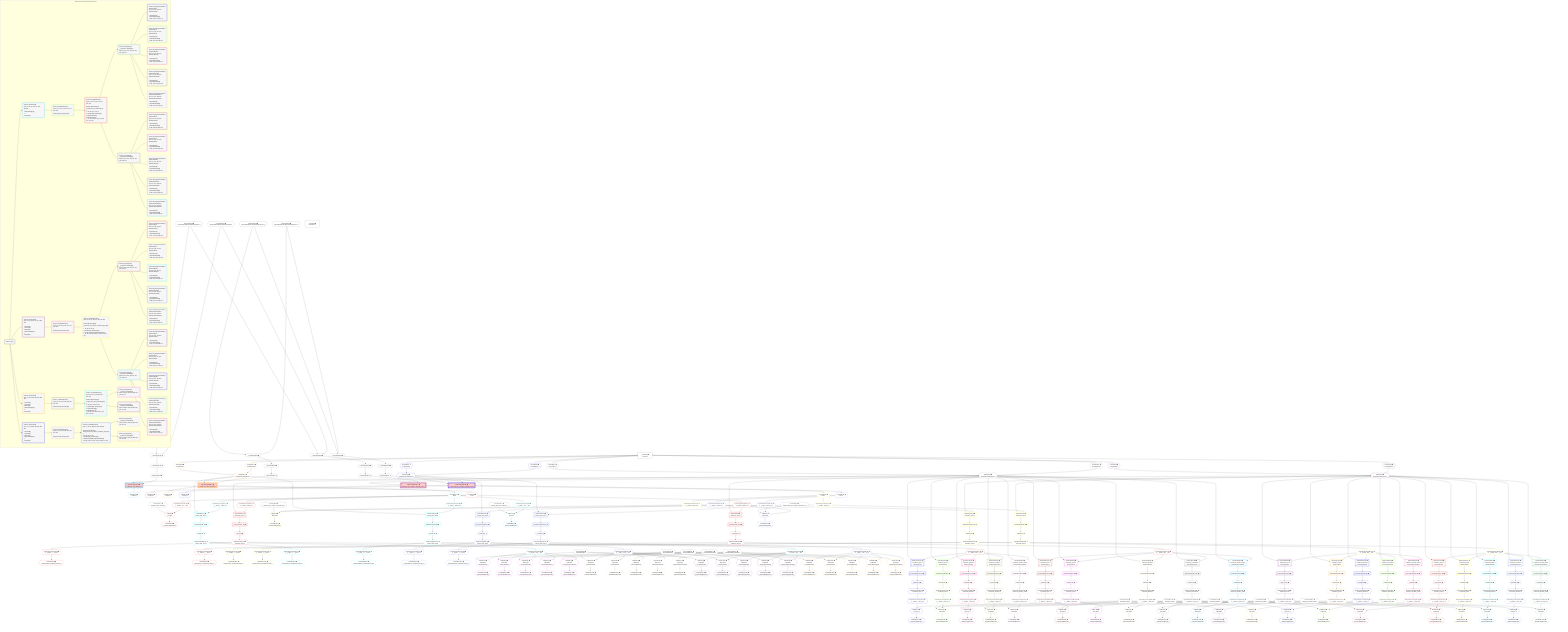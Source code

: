 %%{init: {'themeVariables': { 'fontSize': '12px'}}}%%
graph TD
    classDef path fill:#eee,stroke:#000,color:#000
    classDef plan fill:#fff,stroke-width:1px,color:#000
    classDef itemplan fill:#fff,stroke-width:2px,color:#000
    classDef unbatchedplan fill:#dff,stroke-width:1px,color:#000
    classDef sideeffectplan fill:#fcc,stroke-width:2px,color:#000
    classDef bucket fill:#f6f6f6,color:#000,stroke-width:2px,text-align:left

    subgraph "Buckets for mutations/v4/polymorphic.relay"
    Bucket0("Bucket 0 (root)"):::bucket
    Bucket1("Bucket 1 (mutationField)<br />Deps: 14, 15, 43, 313, 317, 321, 325, 329<br /><br />1: PgInsertSingle[11]<br />2: <br />ᐳ: Object[16]"):::bucket
    Bucket2("Bucket 2 (mutationField)<br />Deps: 23, 2, 48, 313, 317, 321, 325, 329<br /><br />1: Access[20]<br />2: Access[21]<br />3: Object[22]<br />4: PgInsertSingle[19]<br />5: <br />ᐳ: Object[24]"):::bucket
    Bucket3("Bucket 3 (mutationField)<br />Deps: 33, 2, 54, 348, 352, 356, 360, 364<br /><br />1: Access[30]<br />2: Access[31]<br />3: Object[32]<br />4: PgInsertSingle[29]<br />5: <br />ᐳ: Object[34]"):::bucket
    Bucket4("Bucket 4 (mutationField)<br />Deps: 41, 2, 59, 348, 352, 356, 360, 364<br /><br />1: Access[38]<br />2: Access[39]<br />3: Object[40]<br />4: PgInsertSingle[37]<br />5: <br />ᐳ: Object[42]"):::bucket
    Bucket5("Bucket 5 (nullableBoundary)<br />Deps: 16, 11, 43, 14, 313, 317, 321, 325, 329<br /><br />ROOT Object{1}ᐸ{result}ᐳ[16]"):::bucket
    Bucket6("Bucket 6 (nullableBoundary)<br />Deps: 24, 19, 48, 22, 313, 317, 321, 325, 329<br /><br />ROOT Object{2}ᐸ{result}ᐳ[24]"):::bucket
    Bucket7("Bucket 7 (nullableBoundary)<br />Deps: 34, 29, 54, 32, 348, 352, 356, 360, 364<br /><br />ROOT Object{3}ᐸ{result}ᐳ[34]"):::bucket
    Bucket8("Bucket 8 (nullableBoundary)<br />Deps: 42, 37, 59, 40, 348, 352, 356, 360, 364<br /><br />ROOT Object{4}ᐸ{result}ᐳ[42]"):::bucket
    Bucket9("Bucket 9 (nullableBoundary)<br />Deps: 11, 43, 14, 313, 317, 321, 325, 329<br /><br />ROOT PgInsertSingle{1}ᐸrelational_item_relations()ᐳ[11]<br />1: <br />ᐳ: 45, 44, 46, 47, 65, 97<br />2: PgSelect[66], PgSelect[98]<br />3: PgSelectRows[71], PgSelectRows[101]<br />ᐳ: 70, 72, 100, 102, 121, 123, 124, 217, 219, 220"):::bucket
    Bucket10("Bucket 10 (nullableBoundary)<br />Deps: 19, 48, 22, 313, 317, 321, 325, 329<br /><br />ROOT PgInsertSingle{2}ᐸrelational_item_relation_composite_pks()ᐳ[19]<br />1: <br />ᐳ: 50, 49, 51, 52, 53<br />2: PgSelect[74], PgSelect[104]<br />3: PgSelectRows[79], PgSelectRows[107]<br />ᐳ: 78, 80, 106, 108, 165, 167, 168, 261, 263, 264"):::bucket
    Bucket11("Bucket 11 (nullableBoundary)<br />Deps: 29, 54, 32, 348, 352, 356, 360, 364<br /><br />ROOT PgInsertSingle{3}ᐸsingle_table_item_relations()ᐳ[29]<br />1: <br />ᐳ: 56, 55, 57, 58, 81, 109<br />2: PgSelect[82], PgSelect[110]<br />3: PgSelectRows[87], PgSelectRows[113]<br />ᐳ: 86, 88, 112, 114, 209, 211, 212, 305, 307, 308"):::bucket
    Bucket12("Bucket 12 (nullableBoundary)<br />Deps: 37, 59, 40, 348, 352, 356, 360, 364<br /><br />ROOT PgInsertSingle{4}ᐸsingle_table_item_relation_composite_pks()ᐳ[37]<br />1: <br />ᐳ: 61, 60, 62, 63, 64<br />2: PgSelect[90], PgSelect[116]<br />3: PgSelectRows[95], PgSelectRows[119]<br />ᐳ: 94, 96, 118, 120, 213, 215, 216, 309, 311, 312"):::bucket
    Bucket13("Bucket 13 (polymorphic)<br />__typename: Lambda[124]<br />Deps: 124, 14, 121, 313, 317, 321, 325, 329, 123"):::bucket
    Bucket14("Bucket 14 (polymorphic)<br />__typename: Lambda[168]<br />Deps: 168, 22, 165, 313, 317, 321, 325, 329, 167"):::bucket
    Bucket15("Bucket 15 (polymorphic)<br />__typename: Lambda[212]<br />Deps: 348, 209, 352, 356, 360, 364, 212, 88, 211"):::bucket
    Bucket16("Bucket 16 (polymorphic)<br />__typename: Lambda[216]<br />Deps: 348, 213, 352, 356, 360, 364, 216, 96, 215"):::bucket
    Bucket17("Bucket 17 (polymorphic)<br />__typename: Lambda[220]<br />Deps: 220, 14, 217, 313, 317, 321, 325, 329, 219"):::bucket
    Bucket18("Bucket 18 (polymorphic)<br />__typename: Lambda[264]<br />Deps: 264, 22, 261, 313, 317, 321, 325, 329, 263"):::bucket
    Bucket19("Bucket 19 (polymorphic)<br />__typename: Lambda[308]<br />Deps: 348, 305, 352, 356, 360, 364, 308, 114, 307"):::bucket
    Bucket20("Bucket 20 (polymorphic)<br />__typename: Lambda[312]<br />Deps: 348, 309, 352, 356, 360, 364, 312, 120, 311"):::bucket
    Bucket21("Bucket 21 (polymorphicPartition)<br />|RelationalTopic<br />Deps: 14, 121, 313, 123<br />ᐳRelationalTopic<br /><br />1: PgSelect[126]<br />2: PgSelectRows[131]<br />ᐳ: 130, 132, 314, 315, 316"):::bucket
    Bucket22("Bucket 22 (polymorphicPartition)<br />|RelationalPost<br />Deps: 14, 121, 317, 123<br />ᐳRelationalPost<br /><br />1: PgSelect[134]<br />2: PgSelectRows[139]<br />ᐳ: 138, 140, 318, 319, 320"):::bucket
    Bucket23("Bucket 23 (polymorphicPartition)<br />|RelationalDivider<br />Deps: 14, 121, 321, 123<br />ᐳRelationalDivider<br /><br />1: PgSelect[142]<br />2: PgSelectRows[147]<br />ᐳ: 146, 148, 322, 323, 324"):::bucket
    Bucket24("Bucket 24 (polymorphicPartition)<br />|RelationalChecklist<br />Deps: 14, 121, 325, 123<br />ᐳRelationalChecklist<br /><br />1: PgSelect[150]<br />2: PgSelectRows[155]<br />ᐳ: 154, 156, 326, 327, 328"):::bucket
    Bucket25("Bucket 25 (polymorphicPartition)<br />|RelationalChecklistItem<br />Deps: 14, 121, 329, 123<br />ᐳRelationalChecklistItem<br /><br />1: PgSelect[158]<br />2: PgSelectRows[163]<br />ᐳ: 162, 164, 330, 331, 332"):::bucket
    Bucket26("Bucket 26 (polymorphicPartition)<br />|RelationalTopic<br />Deps: 22, 165, 313, 167<br />ᐳRelationalTopic<br /><br />1: PgSelect[170]<br />2: PgSelectRows[175]<br />ᐳ: 174, 176, 333, 334, 335"):::bucket
    Bucket27("Bucket 27 (polymorphicPartition)<br />|RelationalPost<br />Deps: 22, 165, 317, 167<br />ᐳRelationalPost<br /><br />1: PgSelect[178]<br />2: PgSelectRows[183]<br />ᐳ: 182, 184, 336, 337, 338"):::bucket
    Bucket28("Bucket 28 (polymorphicPartition)<br />|RelationalDivider<br />Deps: 22, 165, 321, 167<br />ᐳRelationalDivider<br /><br />1: PgSelect[186]<br />2: PgSelectRows[191]<br />ᐳ: 190, 192, 339, 340, 341"):::bucket
    Bucket29("Bucket 29 (polymorphicPartition)<br />|RelationalChecklist<br />Deps: 22, 165, 325, 167<br />ᐳRelationalChecklist<br /><br />1: PgSelect[194]<br />2: PgSelectRows[199]<br />ᐳ: 198, 200, 342, 343, 344"):::bucket
    Bucket30("Bucket 30 (polymorphicPartition)<br />|RelationalChecklistItem<br />Deps: 22, 165, 329, 167<br />ᐳRelationalChecklistItem<br /><br />1: PgSelect[202]<br />2: PgSelectRows[207]<br />ᐳ: 206, 208, 345, 346, 347"):::bucket
    Bucket31("Bucket 31 (polymorphicPartition)<br />|RelationalTopic<br />Deps: 14, 217, 313, 219<br />ᐳRelationalTopic<br /><br />1: PgSelect[222]<br />2: PgSelectRows[227]<br />ᐳ: 226, 228, 383, 384, 385"):::bucket
    Bucket32("Bucket 32 (polymorphicPartition)<br />|RelationalPost<br />Deps: 14, 217, 317, 219<br />ᐳRelationalPost<br /><br />1: PgSelect[230]<br />2: PgSelectRows[235]<br />ᐳ: 234, 236, 386, 387, 388"):::bucket
    Bucket33("Bucket 33 (polymorphicPartition)<br />|RelationalDivider<br />Deps: 14, 217, 321, 219<br />ᐳRelationalDivider<br /><br />1: PgSelect[238]<br />2: PgSelectRows[243]<br />ᐳ: 242, 244, 389, 390, 391"):::bucket
    Bucket34("Bucket 34 (polymorphicPartition)<br />|RelationalChecklist<br />Deps: 14, 217, 325, 219<br />ᐳRelationalChecklist<br /><br />1: PgSelect[246]<br />2: PgSelectRows[251]<br />ᐳ: 250, 252, 392, 393, 394"):::bucket
    Bucket35("Bucket 35 (polymorphicPartition)<br />|RelationalChecklistItem<br />Deps: 14, 217, 329, 219<br />ᐳRelationalChecklistItem<br /><br />1: PgSelect[254]<br />2: PgSelectRows[259]<br />ᐳ: 258, 260, 395, 396, 397"):::bucket
    Bucket36("Bucket 36 (polymorphicPartition)<br />|RelationalTopic<br />Deps: 22, 261, 313, 263<br />ᐳRelationalTopic<br /><br />1: PgSelect[266]<br />2: PgSelectRows[271]<br />ᐳ: 270, 272, 398, 399, 400"):::bucket
    Bucket37("Bucket 37 (polymorphicPartition)<br />|RelationalPost<br />Deps: 22, 261, 317, 263<br />ᐳRelationalPost<br /><br />1: PgSelect[274]<br />2: PgSelectRows[279]<br />ᐳ: 278, 280, 401, 402, 403"):::bucket
    Bucket38("Bucket 38 (polymorphicPartition)<br />|RelationalDivider<br />Deps: 22, 261, 321, 263<br />ᐳRelationalDivider<br /><br />1: PgSelect[282]<br />2: PgSelectRows[287]<br />ᐳ: 286, 288, 404, 405, 406"):::bucket
    Bucket39("Bucket 39 (polymorphicPartition)<br />|RelationalChecklist<br />Deps: 22, 261, 325, 263<br />ᐳRelationalChecklist<br /><br />1: PgSelect[290]<br />2: PgSelectRows[295]<br />ᐳ: 294, 296, 407, 408, 409"):::bucket
    Bucket40("Bucket 40 (polymorphicPartition)<br />|RelationalChecklistItem<br />Deps: 22, 261, 329, 263<br />ᐳRelationalChecklistItem<br /><br />1: PgSelect[298]<br />2: PgSelectRows[303]<br />ᐳ: 302, 304, 410, 411, 412"):::bucket
    end
    Bucket0 --> Bucket1 & Bucket2 & Bucket3 & Bucket4
    Bucket1 --> Bucket5
    Bucket2 --> Bucket6
    Bucket3 --> Bucket7
    Bucket4 --> Bucket8
    Bucket5 --> Bucket9
    Bucket6 --> Bucket10
    Bucket7 --> Bucket11
    Bucket8 --> Bucket12
    Bucket9 --> Bucket13 & Bucket17
    Bucket10 --> Bucket14 & Bucket18
    Bucket11 --> Bucket15 & Bucket19
    Bucket12 --> Bucket16 & Bucket20
    Bucket13 --> Bucket21 & Bucket22 & Bucket23 & Bucket24 & Bucket25
    Bucket14 --> Bucket26 & Bucket27 & Bucket28 & Bucket29 & Bucket30
    Bucket17 --> Bucket31 & Bucket32 & Bucket33 & Bucket34 & Bucket35
    Bucket18 --> Bucket36 & Bucket37 & Bucket38 & Bucket39 & Bucket40

    %% plan dependencies
    __InputObject8{{"__InputObject[8∈0] ➊"}}:::plan
    Constant483{{"Constant[483∈0] ➊<br />ᐸ'WyJyZWxhdGlvbmFsX3RvcGljcyIsMV0='ᐳ"}}:::plan
    Constant484{{"Constant[484∈0] ➊<br />ᐸ'WyJyZWxhdGlvbmFsX3RvcGljcyIsMl0='ᐳ"}}:::plan
    Constant483 & Constant484 --> __InputObject8
    __InputObject26{{"__InputObject[26∈0] ➊"}}:::plan
    Constant485{{"Constant[485∈0] ➊<br />ᐸ'WyJTaW5nbGVUYWJsZVRvcGljIiwxXQ=='ᐳ"}}:::plan
    Constant486{{"Constant[486∈0] ➊<br />ᐸ'WyJTaW5nbGVUYWJsZVRvcGljIiwyXQ=='ᐳ"}}:::plan
    Constant485 & Constant486 --> __InputObject26
    __InputObject6{{"__InputObject[6∈0] ➊"}}:::plan
    __InputObject8 --> __InputObject6
    Object14{{"Object[14∈0] ➊<br />ᐸ{pgSettings,withPgClient}ᐳ"}}:::plan
    Access12{{"Access[12∈0] ➊<br />ᐸ2.pgSettingsᐳ"}}:::plan
    Access13{{"Access[13∈0] ➊<br />ᐸ2.withPgClientᐳ"}}:::plan
    Access12 & Access13 --> Object14
    __InputObject17{{"__InputObject[17∈0] ➊"}}:::plan
    __InputObject18{{"__InputObject[18∈0] ➊"}}:::plan
    __InputObject18 --> __InputObject17
    Constant483 & Constant484 --> __InputObject18
    __InputObject25{{"__InputObject[25∈0] ➊"}}:::plan
    __InputObject26 --> __InputObject25
    __InputObject35{{"__InputObject[35∈0] ➊"}}:::plan
    __InputObject36{{"__InputObject[36∈0] ➊"}}:::plan
    __InputObject36 --> __InputObject35
    Constant485 & Constant486 --> __InputObject36
    __Value2["__Value[2∈0] ➊<br />ᐸcontextᐳ"]:::plan
    __Value2 --> Access12
    __Value2 --> Access13
    ApplyInput15{{"ApplyInput[15∈0] ➊"}}:::plan
    __InputObject6 --> ApplyInput15
    ApplyInput23{{"ApplyInput[23∈0] ➊"}}:::plan
    __InputObject17 --> ApplyInput23
    ApplyInput33{{"ApplyInput[33∈0] ➊"}}:::plan
    __InputObject25 --> ApplyInput33
    ApplyInput41{{"ApplyInput[41∈0] ➊"}}:::plan
    __InputObject35 --> ApplyInput41
    __Value4["__Value[4∈0] ➊<br />ᐸrootValueᐳ"]:::plan
    Constant43{{"Constant[43∈0] ➊<br />ᐸ'relational_item_relations'ᐳ"}}:::plan
    Constant48{{"Constant[48∈0] ➊<br />ᐸ'relational_item_relation_composite_pks'ᐳ"}}:::plan
    Constant54{{"Constant[54∈0] ➊<br />ᐸ'single_table_item_relations'ᐳ"}}:::plan
    Constant59{{"Constant[59∈0] ➊<br />ᐸ'single_table_item_relation_composite_pks'ᐳ"}}:::plan
    Constant313{{"Constant[313∈0] ➊<br />ᐸ'relational_topics'ᐳ"}}:::plan
    Constant317{{"Constant[317∈0] ➊<br />ᐸ'relational_posts'ᐳ"}}:::plan
    Constant321{{"Constant[321∈0] ➊<br />ᐸ'relational_dividers'ᐳ"}}:::plan
    Constant325{{"Constant[325∈0] ➊<br />ᐸ'relational_checklists'ᐳ"}}:::plan
    Constant329{{"Constant[329∈0] ➊<br />ᐸ'relational_checklist_items'ᐳ"}}:::plan
    Constant348{{"Constant[348∈0] ➊<br />ᐸ'SingleTableTopic'ᐳ"}}:::plan
    Constant352{{"Constant[352∈0] ➊<br />ᐸ'SingleTablePost'ᐳ"}}:::plan
    Constant356{{"Constant[356∈0] ➊<br />ᐸ'SingleTableDivider'ᐳ"}}:::plan
    Constant360{{"Constant[360∈0] ➊<br />ᐸ'SingleTableChecklist'ᐳ"}}:::plan
    Constant364{{"Constant[364∈0] ➊<br />ᐸ'SingleTableChecklistItem'ᐳ"}}:::plan
    PgInsertSingle11[["PgInsertSingle[11∈1] ➊<br />ᐸrelational_item_relations()ᐳ"]]:::sideeffectplan
    Object14 & ApplyInput15 --> PgInsertSingle11
    Object16{{"Object[16∈1] ➊<br />ᐸ{result}ᐳ"}}:::plan
    PgInsertSingle11 --> Object16
    PgInsertSingle19[["PgInsertSingle[19∈2] ➊<br />ᐸrelational_item_relation_composite_pks()ᐳ"]]:::sideeffectplan
    Object22{{"Object[22∈2] ➊<br />ᐸ{pgSettings,withPgClient}ᐳ"}}:::plan
    Object22 & ApplyInput23 --> PgInsertSingle19
    Access20{{"Access[20∈2] ➊<br />ᐸ2.pgSettingsᐳ"}}:::plan
    Access21{{"Access[21∈2] ➊<br />ᐸ2.withPgClientᐳ"}}:::plan
    Access20 & Access21 --> Object22
    __Value2 --> Access20
    __Value2 --> Access21
    Object24{{"Object[24∈2] ➊<br />ᐸ{result}ᐳ"}}:::plan
    PgInsertSingle19 --> Object24
    PgInsertSingle29[["PgInsertSingle[29∈3] ➊<br />ᐸsingle_table_item_relations()ᐳ"]]:::sideeffectplan
    Object32{{"Object[32∈3] ➊<br />ᐸ{pgSettings,withPgClient}ᐳ"}}:::plan
    Object32 & ApplyInput33 --> PgInsertSingle29
    Access30{{"Access[30∈3] ➊<br />ᐸ2.pgSettingsᐳ"}}:::plan
    Access31{{"Access[31∈3] ➊<br />ᐸ2.withPgClientᐳ"}}:::plan
    Access30 & Access31 --> Object32
    __Value2 --> Access30
    __Value2 --> Access31
    Object34{{"Object[34∈3] ➊<br />ᐸ{result}ᐳ"}}:::plan
    PgInsertSingle29 --> Object34
    PgInsertSingle37[["PgInsertSingle[37∈4] ➊<br />ᐸsingle_table_item_relation_composite_pks()ᐳ"]]:::sideeffectplan
    Object40{{"Object[40∈4] ➊<br />ᐸ{pgSettings,withPgClient}ᐳ"}}:::plan
    Object40 & ApplyInput41 --> PgInsertSingle37
    Access38{{"Access[38∈4] ➊<br />ᐸ2.pgSettingsᐳ"}}:::plan
    Access39{{"Access[39∈4] ➊<br />ᐸ2.withPgClientᐳ"}}:::plan
    Access38 & Access39 --> Object40
    __Value2 --> Access38
    __Value2 --> Access39
    Object42{{"Object[42∈4] ➊<br />ᐸ{result}ᐳ"}}:::plan
    PgInsertSingle37 --> Object42
    List46{{"List[46∈9] ➊<br />ᐸ43,44ᐳ"}}:::plan
    PgClassExpression44{{"PgClassExpression[44∈9] ➊<br />ᐸ__relation...ons__.”id”ᐳ"}}:::plan
    Constant43 & PgClassExpression44 --> List46
    PgSelect66[["PgSelect[66∈9] ➊<br />ᐸrelational_itemsᐳ"]]:::plan
    PgClassExpression65{{"PgClassExpression[65∈9] ➊<br />ᐸ__relation...”child_id”ᐳ"}}:::plan
    Object14 & PgClassExpression65 --> PgSelect66
    PgSelect98[["PgSelect[98∈9] ➊<br />ᐸrelational_itemsᐳ"]]:::plan
    PgClassExpression97{{"PgClassExpression[97∈9] ➊<br />ᐸ__relation...parent_id”ᐳ"}}:::plan
    Object14 & PgClassExpression97 --> PgSelect98
    Access45{{"Access[45∈9] ➊<br />ᐸ11.tᐳ"}}:::plan
    Access45 --> PgClassExpression44
    PgInsertSingle11 --> Access45
    Lambda47{{"Lambda[47∈9] ➊<br />ᐸbase64JSONEncodeᐳ"}}:::plan
    List46 --> Lambda47
    Access45 --> PgClassExpression65
    First70{{"First[70∈9] ➊"}}:::plan
    PgSelectRows71[["PgSelectRows[71∈9] ➊"]]:::plan
    PgSelectRows71 --> First70
    PgSelect66 --> PgSelectRows71
    PgSelectSingle72{{"PgSelectSingle[72∈9] ➊<br />ᐸrelational_itemsᐳ"}}:::plan
    First70 --> PgSelectSingle72
    Access45 --> PgClassExpression97
    First100{{"First[100∈9] ➊"}}:::plan
    PgSelectRows101[["PgSelectRows[101∈9] ➊"]]:::plan
    PgSelectRows101 --> First100
    PgSelect98 --> PgSelectRows101
    PgSelectSingle102{{"PgSelectSingle[102∈9] ➊<br />ᐸrelational_itemsᐳ"}}:::plan
    First100 --> PgSelectSingle102
    PgClassExpression121{{"PgClassExpression[121∈9] ➊<br />ᐸ__relation...ems__.”id”ᐳ"}}:::plan
    PgSelectSingle72 --> PgClassExpression121
    PgClassExpression123{{"PgClassExpression[123∈9] ➊<br />ᐸ__relation...s__.”type”ᐳ"}}:::plan
    PgSelectSingle72 --> PgClassExpression123
    Lambda124{{"Lambda[124∈9] ➊<br />ᐸRelationalItem_typeNameFromTypeᐳ"}}:::plan
    PgClassExpression123 --> Lambda124
    PgClassExpression217{{"PgClassExpression[217∈9] ➊<br />ᐸ__relation...ems__.”id”ᐳ"}}:::plan
    PgSelectSingle102 --> PgClassExpression217
    PgClassExpression219{{"PgClassExpression[219∈9] ➊<br />ᐸ__relation...s__.”type”ᐳ"}}:::plan
    PgSelectSingle102 --> PgClassExpression219
    Lambda220{{"Lambda[220∈9] ➊<br />ᐸRelationalItem_typeNameFromTypeᐳ"}}:::plan
    PgClassExpression219 --> Lambda220
    List52{{"List[52∈10] ➊<br />ᐸ48,49,51ᐳ"}}:::plan
    PgClassExpression49{{"PgClassExpression[49∈10] ➊<br />ᐸ__relation...parent_id”ᐳ"}}:::plan
    PgClassExpression51{{"PgClassExpression[51∈10] ➊<br />ᐸ__relation...”child_id”ᐳ"}}:::plan
    Constant48 & PgClassExpression49 & PgClassExpression51 --> List52
    PgSelect74[["PgSelect[74∈10] ➊<br />ᐸrelational_itemsᐳ"]]:::plan
    Object22 & PgClassExpression51 --> PgSelect74
    PgSelect104[["PgSelect[104∈10] ➊<br />ᐸrelational_itemsᐳ"]]:::plan
    Object22 & PgClassExpression49 --> PgSelect104
    Access50{{"Access[50∈10] ➊<br />ᐸ19.tᐳ"}}:::plan
    Access50 --> PgClassExpression49
    PgInsertSingle19 --> Access50
    Access50 --> PgClassExpression51
    Lambda53{{"Lambda[53∈10] ➊<br />ᐸbase64JSONEncodeᐳ"}}:::plan
    List52 --> Lambda53
    First78{{"First[78∈10] ➊"}}:::plan
    PgSelectRows79[["PgSelectRows[79∈10] ➊"]]:::plan
    PgSelectRows79 --> First78
    PgSelect74 --> PgSelectRows79
    PgSelectSingle80{{"PgSelectSingle[80∈10] ➊<br />ᐸrelational_itemsᐳ"}}:::plan
    First78 --> PgSelectSingle80
    First106{{"First[106∈10] ➊"}}:::plan
    PgSelectRows107[["PgSelectRows[107∈10] ➊"]]:::plan
    PgSelectRows107 --> First106
    PgSelect104 --> PgSelectRows107
    PgSelectSingle108{{"PgSelectSingle[108∈10] ➊<br />ᐸrelational_itemsᐳ"}}:::plan
    First106 --> PgSelectSingle108
    PgClassExpression165{{"PgClassExpression[165∈10] ➊<br />ᐸ__relation...ems__.”id”ᐳ"}}:::plan
    PgSelectSingle80 --> PgClassExpression165
    PgClassExpression167{{"PgClassExpression[167∈10] ➊<br />ᐸ__relation...s__.”type”ᐳ"}}:::plan
    PgSelectSingle80 --> PgClassExpression167
    Lambda168{{"Lambda[168∈10] ➊<br />ᐸRelationalItem_typeNameFromTypeᐳ"}}:::plan
    PgClassExpression167 --> Lambda168
    PgClassExpression261{{"PgClassExpression[261∈10] ➊<br />ᐸ__relation...ems__.”id”ᐳ"}}:::plan
    PgSelectSingle108 --> PgClassExpression261
    PgClassExpression263{{"PgClassExpression[263∈10] ➊<br />ᐸ__relation...s__.”type”ᐳ"}}:::plan
    PgSelectSingle108 --> PgClassExpression263
    Lambda264{{"Lambda[264∈10] ➊<br />ᐸRelationalItem_typeNameFromTypeᐳ"}}:::plan
    PgClassExpression263 --> Lambda264
    List57{{"List[57∈11] ➊<br />ᐸ54,55ᐳ"}}:::plan
    PgClassExpression55{{"PgClassExpression[55∈11] ➊<br />ᐸ__single_t...ons__.”id”ᐳ"}}:::plan
    Constant54 & PgClassExpression55 --> List57
    PgSelect82[["PgSelect[82∈11] ➊<br />ᐸsingle_table_itemsᐳ"]]:::plan
    PgClassExpression81{{"PgClassExpression[81∈11] ➊<br />ᐸ__single_t...”child_id”ᐳ"}}:::plan
    Object32 & PgClassExpression81 --> PgSelect82
    PgSelect110[["PgSelect[110∈11] ➊<br />ᐸsingle_table_itemsᐳ"]]:::plan
    PgClassExpression109{{"PgClassExpression[109∈11] ➊<br />ᐸ__single_t...parent_id”ᐳ"}}:::plan
    Object32 & PgClassExpression109 --> PgSelect110
    Access56{{"Access[56∈11] ➊<br />ᐸ29.tᐳ"}}:::plan
    Access56 --> PgClassExpression55
    PgInsertSingle29 --> Access56
    Lambda58{{"Lambda[58∈11] ➊<br />ᐸbase64JSONEncodeᐳ"}}:::plan
    List57 --> Lambda58
    Access56 --> PgClassExpression81
    First86{{"First[86∈11] ➊"}}:::plan
    PgSelectRows87[["PgSelectRows[87∈11] ➊"]]:::plan
    PgSelectRows87 --> First86
    PgSelect82 --> PgSelectRows87
    PgSelectSingle88{{"PgSelectSingle[88∈11] ➊<br />ᐸsingle_table_itemsᐳ"}}:::plan
    First86 --> PgSelectSingle88
    Access56 --> PgClassExpression109
    First112{{"First[112∈11] ➊"}}:::plan
    PgSelectRows113[["PgSelectRows[113∈11] ➊"]]:::plan
    PgSelectRows113 --> First112
    PgSelect110 --> PgSelectRows113
    PgSelectSingle114{{"PgSelectSingle[114∈11] ➊<br />ᐸsingle_table_itemsᐳ"}}:::plan
    First112 --> PgSelectSingle114
    PgClassExpression209{{"PgClassExpression[209∈11] ➊<br />ᐸ__single_t...ems__.”id”ᐳ"}}:::plan
    PgSelectSingle88 --> PgClassExpression209
    PgClassExpression211{{"PgClassExpression[211∈11] ➊<br />ᐸ__single_t...s__.”type”ᐳ"}}:::plan
    PgSelectSingle88 --> PgClassExpression211
    Lambda212{{"Lambda[212∈11] ➊<br />ᐸSingleTableItem_typeNameFromTypeᐳ"}}:::plan
    PgClassExpression211 --> Lambda212
    PgClassExpression305{{"PgClassExpression[305∈11] ➊<br />ᐸ__single_t...ems__.”id”ᐳ"}}:::plan
    PgSelectSingle114 --> PgClassExpression305
    PgClassExpression307{{"PgClassExpression[307∈11] ➊<br />ᐸ__single_t...s__.”type”ᐳ"}}:::plan
    PgSelectSingle114 --> PgClassExpression307
    Lambda308{{"Lambda[308∈11] ➊<br />ᐸSingleTableItem_typeNameFromTypeᐳ"}}:::plan
    PgClassExpression307 --> Lambda308
    List63{{"List[63∈12] ➊<br />ᐸ59,60,62ᐳ"}}:::plan
    PgClassExpression60{{"PgClassExpression[60∈12] ➊<br />ᐸ__single_t...parent_id”ᐳ"}}:::plan
    PgClassExpression62{{"PgClassExpression[62∈12] ➊<br />ᐸ__single_t...”child_id”ᐳ"}}:::plan
    Constant59 & PgClassExpression60 & PgClassExpression62 --> List63
    PgSelect90[["PgSelect[90∈12] ➊<br />ᐸsingle_table_itemsᐳ"]]:::plan
    Object40 & PgClassExpression62 --> PgSelect90
    PgSelect116[["PgSelect[116∈12] ➊<br />ᐸsingle_table_itemsᐳ"]]:::plan
    Object40 & PgClassExpression60 --> PgSelect116
    Access61{{"Access[61∈12] ➊<br />ᐸ37.tᐳ"}}:::plan
    Access61 --> PgClassExpression60
    PgInsertSingle37 --> Access61
    Access61 --> PgClassExpression62
    Lambda64{{"Lambda[64∈12] ➊<br />ᐸbase64JSONEncodeᐳ"}}:::plan
    List63 --> Lambda64
    First94{{"First[94∈12] ➊"}}:::plan
    PgSelectRows95[["PgSelectRows[95∈12] ➊"]]:::plan
    PgSelectRows95 --> First94
    PgSelect90 --> PgSelectRows95
    PgSelectSingle96{{"PgSelectSingle[96∈12] ➊<br />ᐸsingle_table_itemsᐳ"}}:::plan
    First94 --> PgSelectSingle96
    First118{{"First[118∈12] ➊"}}:::plan
    PgSelectRows119[["PgSelectRows[119∈12] ➊"]]:::plan
    PgSelectRows119 --> First118
    PgSelect116 --> PgSelectRows119
    PgSelectSingle120{{"PgSelectSingle[120∈12] ➊<br />ᐸsingle_table_itemsᐳ"}}:::plan
    First118 --> PgSelectSingle120
    PgClassExpression213{{"PgClassExpression[213∈12] ➊<br />ᐸ__single_t...ems__.”id”ᐳ"}}:::plan
    PgSelectSingle96 --> PgClassExpression213
    PgClassExpression215{{"PgClassExpression[215∈12] ➊<br />ᐸ__single_t...s__.”type”ᐳ"}}:::plan
    PgSelectSingle96 --> PgClassExpression215
    Lambda216{{"Lambda[216∈12] ➊<br />ᐸSingleTableItem_typeNameFromTypeᐳ"}}:::plan
    PgClassExpression215 --> Lambda216
    PgClassExpression309{{"PgClassExpression[309∈12] ➊<br />ᐸ__single_t...ems__.”id”ᐳ"}}:::plan
    PgSelectSingle120 --> PgClassExpression309
    PgClassExpression311{{"PgClassExpression[311∈12] ➊<br />ᐸ__single_t...s__.”type”ᐳ"}}:::plan
    PgSelectSingle120 --> PgClassExpression311
    Lambda312{{"Lambda[312∈12] ➊<br />ᐸSingleTableItem_typeNameFromTypeᐳ"}}:::plan
    PgClassExpression311 --> Lambda312
    List350{{"List[350∈15] ➊<br />ᐸ348,209ᐳ<br />ᐳSingleTableTopic"}}:::plan
    Constant348 & PgClassExpression209 --> List350
    List354{{"List[354∈15] ➊<br />ᐸ352,209ᐳ<br />ᐳSingleTablePost"}}:::plan
    Constant352 & PgClassExpression209 --> List354
    List358{{"List[358∈15] ➊<br />ᐸ356,209ᐳ<br />ᐳSingleTableDivider"}}:::plan
    Constant356 & PgClassExpression209 --> List358
    List362{{"List[362∈15] ➊<br />ᐸ360,209ᐳ<br />ᐳSingleTableChecklist"}}:::plan
    Constant360 & PgClassExpression209 --> List362
    List366{{"List[366∈15] ➊<br />ᐸ364,209ᐳ<br />ᐳSingleTableChecklistItem"}}:::plan
    Constant364 & PgClassExpression209 --> List366
    Lambda351{{"Lambda[351∈15] ➊^<br />ᐸbase64JSONEncodeᐳ"}}:::plan
    List350 --> Lambda351
    Lambda355{{"Lambda[355∈15] ➊^<br />ᐸbase64JSONEncodeᐳ"}}:::plan
    List354 --> Lambda355
    Lambda359{{"Lambda[359∈15] ➊^<br />ᐸbase64JSONEncodeᐳ"}}:::plan
    List358 --> Lambda359
    Lambda363{{"Lambda[363∈15] ➊^<br />ᐸbase64JSONEncodeᐳ"}}:::plan
    List362 --> Lambda363
    Lambda367{{"Lambda[367∈15] ➊^<br />ᐸbase64JSONEncodeᐳ"}}:::plan
    List366 --> Lambda367
    List369{{"List[369∈16] ➊<br />ᐸ348,213ᐳ<br />ᐳSingleTableTopic"}}:::plan
    Constant348 & PgClassExpression213 --> List369
    List372{{"List[372∈16] ➊<br />ᐸ352,213ᐳ<br />ᐳSingleTablePost"}}:::plan
    Constant352 & PgClassExpression213 --> List372
    List375{{"List[375∈16] ➊<br />ᐸ356,213ᐳ<br />ᐳSingleTableDivider"}}:::plan
    Constant356 & PgClassExpression213 --> List375
    List378{{"List[378∈16] ➊<br />ᐸ360,213ᐳ<br />ᐳSingleTableChecklist"}}:::plan
    Constant360 & PgClassExpression213 --> List378
    List381{{"List[381∈16] ➊<br />ᐸ364,213ᐳ<br />ᐳSingleTableChecklistItem"}}:::plan
    Constant364 & PgClassExpression213 --> List381
    Lambda370{{"Lambda[370∈16] ➊^<br />ᐸbase64JSONEncodeᐳ"}}:::plan
    List369 --> Lambda370
    Lambda373{{"Lambda[373∈16] ➊^<br />ᐸbase64JSONEncodeᐳ"}}:::plan
    List372 --> Lambda373
    Lambda376{{"Lambda[376∈16] ➊^<br />ᐸbase64JSONEncodeᐳ"}}:::plan
    List375 --> Lambda376
    Lambda379{{"Lambda[379∈16] ➊^<br />ᐸbase64JSONEncodeᐳ"}}:::plan
    List378 --> Lambda379
    Lambda382{{"Lambda[382∈16] ➊^<br />ᐸbase64JSONEncodeᐳ"}}:::plan
    List381 --> Lambda382
    List414{{"List[414∈19] ➊<br />ᐸ348,305ᐳ<br />ᐳSingleTableTopic"}}:::plan
    Constant348 & PgClassExpression305 --> List414
    List417{{"List[417∈19] ➊<br />ᐸ352,305ᐳ<br />ᐳSingleTablePost"}}:::plan
    Constant352 & PgClassExpression305 --> List417
    List420{{"List[420∈19] ➊<br />ᐸ356,305ᐳ<br />ᐳSingleTableDivider"}}:::plan
    Constant356 & PgClassExpression305 --> List420
    List423{{"List[423∈19] ➊<br />ᐸ360,305ᐳ<br />ᐳSingleTableChecklist"}}:::plan
    Constant360 & PgClassExpression305 --> List423
    List426{{"List[426∈19] ➊<br />ᐸ364,305ᐳ<br />ᐳSingleTableChecklistItem"}}:::plan
    Constant364 & PgClassExpression305 --> List426
    Lambda415{{"Lambda[415∈19] ➊^<br />ᐸbase64JSONEncodeᐳ"}}:::plan
    List414 --> Lambda415
    Lambda418{{"Lambda[418∈19] ➊^<br />ᐸbase64JSONEncodeᐳ"}}:::plan
    List417 --> Lambda418
    Lambda421{{"Lambda[421∈19] ➊^<br />ᐸbase64JSONEncodeᐳ"}}:::plan
    List420 --> Lambda421
    Lambda424{{"Lambda[424∈19] ➊^<br />ᐸbase64JSONEncodeᐳ"}}:::plan
    List423 --> Lambda424
    Lambda427{{"Lambda[427∈19] ➊^<br />ᐸbase64JSONEncodeᐳ"}}:::plan
    List426 --> Lambda427
    List429{{"List[429∈20] ➊<br />ᐸ348,309ᐳ<br />ᐳSingleTableTopic"}}:::plan
    Constant348 & PgClassExpression309 --> List429
    List432{{"List[432∈20] ➊<br />ᐸ352,309ᐳ<br />ᐳSingleTablePost"}}:::plan
    Constant352 & PgClassExpression309 --> List432
    List435{{"List[435∈20] ➊<br />ᐸ356,309ᐳ<br />ᐳSingleTableDivider"}}:::plan
    Constant356 & PgClassExpression309 --> List435
    List438{{"List[438∈20] ➊<br />ᐸ360,309ᐳ<br />ᐳSingleTableChecklist"}}:::plan
    Constant360 & PgClassExpression309 --> List438
    List441{{"List[441∈20] ➊<br />ᐸ364,309ᐳ<br />ᐳSingleTableChecklistItem"}}:::plan
    Constant364 & PgClassExpression309 --> List441
    Lambda430{{"Lambda[430∈20] ➊^<br />ᐸbase64JSONEncodeᐳ"}}:::plan
    List429 --> Lambda430
    Lambda433{{"Lambda[433∈20] ➊^<br />ᐸbase64JSONEncodeᐳ"}}:::plan
    List432 --> Lambda433
    Lambda436{{"Lambda[436∈20] ➊^<br />ᐸbase64JSONEncodeᐳ"}}:::plan
    List435 --> Lambda436
    Lambda439{{"Lambda[439∈20] ➊^<br />ᐸbase64JSONEncodeᐳ"}}:::plan
    List438 --> Lambda439
    Lambda442{{"Lambda[442∈20] ➊^<br />ᐸbase64JSONEncodeᐳ"}}:::plan
    List441 --> Lambda442
    PgSelect126[["PgSelect[126∈21] ➊<br />ᐸrelational_topicsᐳ<br />ᐳRelationalTopic"]]:::plan
    Object14 & PgClassExpression121 --> PgSelect126
    List315{{"List[315∈21] ➊^<br />ᐸ313,314ᐳ"}}:::plan
    PgClassExpression314{{"PgClassExpression[314∈21] ➊^<br />ᐸ__relation...c_item_id”ᐳ"}}:::plan
    Constant313 & PgClassExpression314 --> List315
    First130{{"First[130∈21] ➊^"}}:::plan
    PgSelectRows131[["PgSelectRows[131∈21] ➊^"]]:::plan
    PgSelectRows131 --> First130
    PgSelect126 --> PgSelectRows131
    PgSelectSingle132{{"PgSelectSingle[132∈21] ➊^<br />ᐸrelational_topicsᐳ"}}:::plan
    First130 --> PgSelectSingle132
    PgSelectSingle132 --> PgClassExpression314
    Lambda316{{"Lambda[316∈21] ➊^<br />ᐸbase64JSONEncodeᐳ"}}:::plan
    List315 --> Lambda316
    PgSelect134[["PgSelect[134∈22] ➊<br />ᐸrelational_postsᐳ<br />ᐳRelationalPost"]]:::plan
    Object14 & PgClassExpression121 --> PgSelect134
    List319{{"List[319∈22] ➊^<br />ᐸ317,318ᐳ"}}:::plan
    PgClassExpression318{{"PgClassExpression[318∈22] ➊^<br />ᐸ__relation...t_item_id”ᐳ"}}:::plan
    Constant317 & PgClassExpression318 --> List319
    First138{{"First[138∈22] ➊^"}}:::plan
    PgSelectRows139[["PgSelectRows[139∈22] ➊^"]]:::plan
    PgSelectRows139 --> First138
    PgSelect134 --> PgSelectRows139
    PgSelectSingle140{{"PgSelectSingle[140∈22] ➊^<br />ᐸrelational_postsᐳ"}}:::plan
    First138 --> PgSelectSingle140
    PgSelectSingle140 --> PgClassExpression318
    Lambda320{{"Lambda[320∈22] ➊^<br />ᐸbase64JSONEncodeᐳ"}}:::plan
    List319 --> Lambda320
    PgSelect142[["PgSelect[142∈23] ➊<br />ᐸrelational_dividersᐳ<br />ᐳRelationalDivider"]]:::plan
    Object14 & PgClassExpression121 --> PgSelect142
    List323{{"List[323∈23] ➊^<br />ᐸ321,322ᐳ"}}:::plan
    PgClassExpression322{{"PgClassExpression[322∈23] ➊^<br />ᐸ__relation...r_item_id”ᐳ"}}:::plan
    Constant321 & PgClassExpression322 --> List323
    First146{{"First[146∈23] ➊^"}}:::plan
    PgSelectRows147[["PgSelectRows[147∈23] ➊^"]]:::plan
    PgSelectRows147 --> First146
    PgSelect142 --> PgSelectRows147
    PgSelectSingle148{{"PgSelectSingle[148∈23] ➊^<br />ᐸrelational_dividersᐳ"}}:::plan
    First146 --> PgSelectSingle148
    PgSelectSingle148 --> PgClassExpression322
    Lambda324{{"Lambda[324∈23] ➊^<br />ᐸbase64JSONEncodeᐳ"}}:::plan
    List323 --> Lambda324
    PgSelect150[["PgSelect[150∈24] ➊<br />ᐸrelational_checklistsᐳ<br />ᐳRelationalChecklist"]]:::plan
    Object14 & PgClassExpression121 --> PgSelect150
    List327{{"List[327∈24] ➊^<br />ᐸ325,326ᐳ"}}:::plan
    PgClassExpression326{{"PgClassExpression[326∈24] ➊^<br />ᐸ__relation...t_item_id”ᐳ"}}:::plan
    Constant325 & PgClassExpression326 --> List327
    First154{{"First[154∈24] ➊^"}}:::plan
    PgSelectRows155[["PgSelectRows[155∈24] ➊^"]]:::plan
    PgSelectRows155 --> First154
    PgSelect150 --> PgSelectRows155
    PgSelectSingle156{{"PgSelectSingle[156∈24] ➊^<br />ᐸrelational_checklistsᐳ"}}:::plan
    First154 --> PgSelectSingle156
    PgSelectSingle156 --> PgClassExpression326
    Lambda328{{"Lambda[328∈24] ➊^<br />ᐸbase64JSONEncodeᐳ"}}:::plan
    List327 --> Lambda328
    PgSelect158[["PgSelect[158∈25] ➊<br />ᐸrelational_checklist_itemsᐳ<br />ᐳRelationalChecklistItem"]]:::plan
    Object14 & PgClassExpression121 --> PgSelect158
    List331{{"List[331∈25] ➊^<br />ᐸ329,330ᐳ"}}:::plan
    PgClassExpression330{{"PgClassExpression[330∈25] ➊^<br />ᐸ__relation...m_item_id”ᐳ"}}:::plan
    Constant329 & PgClassExpression330 --> List331
    First162{{"First[162∈25] ➊^"}}:::plan
    PgSelectRows163[["PgSelectRows[163∈25] ➊^"]]:::plan
    PgSelectRows163 --> First162
    PgSelect158 --> PgSelectRows163
    PgSelectSingle164{{"PgSelectSingle[164∈25] ➊^<br />ᐸrelational_checklist_itemsᐳ"}}:::plan
    First162 --> PgSelectSingle164
    PgSelectSingle164 --> PgClassExpression330
    Lambda332{{"Lambda[332∈25] ➊^<br />ᐸbase64JSONEncodeᐳ"}}:::plan
    List331 --> Lambda332
    PgSelect170[["PgSelect[170∈26] ➊<br />ᐸrelational_topicsᐳ<br />ᐳRelationalTopic"]]:::plan
    Object22 & PgClassExpression165 --> PgSelect170
    List334{{"List[334∈26] ➊^<br />ᐸ313,333ᐳ"}}:::plan
    PgClassExpression333{{"PgClassExpression[333∈26] ➊^<br />ᐸ__relation...c_item_id”ᐳ"}}:::plan
    Constant313 & PgClassExpression333 --> List334
    First174{{"First[174∈26] ➊^"}}:::plan
    PgSelectRows175[["PgSelectRows[175∈26] ➊^"]]:::plan
    PgSelectRows175 --> First174
    PgSelect170 --> PgSelectRows175
    PgSelectSingle176{{"PgSelectSingle[176∈26] ➊^<br />ᐸrelational_topicsᐳ"}}:::plan
    First174 --> PgSelectSingle176
    PgSelectSingle176 --> PgClassExpression333
    Lambda335{{"Lambda[335∈26] ➊^<br />ᐸbase64JSONEncodeᐳ"}}:::plan
    List334 --> Lambda335
    PgSelect178[["PgSelect[178∈27] ➊<br />ᐸrelational_postsᐳ<br />ᐳRelationalPost"]]:::plan
    Object22 & PgClassExpression165 --> PgSelect178
    List337{{"List[337∈27] ➊^<br />ᐸ317,336ᐳ"}}:::plan
    PgClassExpression336{{"PgClassExpression[336∈27] ➊^<br />ᐸ__relation...t_item_id”ᐳ"}}:::plan
    Constant317 & PgClassExpression336 --> List337
    First182{{"First[182∈27] ➊^"}}:::plan
    PgSelectRows183[["PgSelectRows[183∈27] ➊^"]]:::plan
    PgSelectRows183 --> First182
    PgSelect178 --> PgSelectRows183
    PgSelectSingle184{{"PgSelectSingle[184∈27] ➊^<br />ᐸrelational_postsᐳ"}}:::plan
    First182 --> PgSelectSingle184
    PgSelectSingle184 --> PgClassExpression336
    Lambda338{{"Lambda[338∈27] ➊^<br />ᐸbase64JSONEncodeᐳ"}}:::plan
    List337 --> Lambda338
    PgSelect186[["PgSelect[186∈28] ➊<br />ᐸrelational_dividersᐳ<br />ᐳRelationalDivider"]]:::plan
    Object22 & PgClassExpression165 --> PgSelect186
    List340{{"List[340∈28] ➊^<br />ᐸ321,339ᐳ"}}:::plan
    PgClassExpression339{{"PgClassExpression[339∈28] ➊^<br />ᐸ__relation...r_item_id”ᐳ"}}:::plan
    Constant321 & PgClassExpression339 --> List340
    First190{{"First[190∈28] ➊^"}}:::plan
    PgSelectRows191[["PgSelectRows[191∈28] ➊^"]]:::plan
    PgSelectRows191 --> First190
    PgSelect186 --> PgSelectRows191
    PgSelectSingle192{{"PgSelectSingle[192∈28] ➊^<br />ᐸrelational_dividersᐳ"}}:::plan
    First190 --> PgSelectSingle192
    PgSelectSingle192 --> PgClassExpression339
    Lambda341{{"Lambda[341∈28] ➊^<br />ᐸbase64JSONEncodeᐳ"}}:::plan
    List340 --> Lambda341
    PgSelect194[["PgSelect[194∈29] ➊<br />ᐸrelational_checklistsᐳ<br />ᐳRelationalChecklist"]]:::plan
    Object22 & PgClassExpression165 --> PgSelect194
    List343{{"List[343∈29] ➊^<br />ᐸ325,342ᐳ"}}:::plan
    PgClassExpression342{{"PgClassExpression[342∈29] ➊^<br />ᐸ__relation...t_item_id”ᐳ"}}:::plan
    Constant325 & PgClassExpression342 --> List343
    First198{{"First[198∈29] ➊^"}}:::plan
    PgSelectRows199[["PgSelectRows[199∈29] ➊^"]]:::plan
    PgSelectRows199 --> First198
    PgSelect194 --> PgSelectRows199
    PgSelectSingle200{{"PgSelectSingle[200∈29] ➊^<br />ᐸrelational_checklistsᐳ"}}:::plan
    First198 --> PgSelectSingle200
    PgSelectSingle200 --> PgClassExpression342
    Lambda344{{"Lambda[344∈29] ➊^<br />ᐸbase64JSONEncodeᐳ"}}:::plan
    List343 --> Lambda344
    PgSelect202[["PgSelect[202∈30] ➊<br />ᐸrelational_checklist_itemsᐳ<br />ᐳRelationalChecklistItem"]]:::plan
    Object22 & PgClassExpression165 --> PgSelect202
    List346{{"List[346∈30] ➊^<br />ᐸ329,345ᐳ"}}:::plan
    PgClassExpression345{{"PgClassExpression[345∈30] ➊^<br />ᐸ__relation...m_item_id”ᐳ"}}:::plan
    Constant329 & PgClassExpression345 --> List346
    First206{{"First[206∈30] ➊^"}}:::plan
    PgSelectRows207[["PgSelectRows[207∈30] ➊^"]]:::plan
    PgSelectRows207 --> First206
    PgSelect202 --> PgSelectRows207
    PgSelectSingle208{{"PgSelectSingle[208∈30] ➊^<br />ᐸrelational_checklist_itemsᐳ"}}:::plan
    First206 --> PgSelectSingle208
    PgSelectSingle208 --> PgClassExpression345
    Lambda347{{"Lambda[347∈30] ➊^<br />ᐸbase64JSONEncodeᐳ"}}:::plan
    List346 --> Lambda347
    PgSelect222[["PgSelect[222∈31] ➊<br />ᐸrelational_topicsᐳ<br />ᐳRelationalTopic"]]:::plan
    Object14 & PgClassExpression217 --> PgSelect222
    List384{{"List[384∈31] ➊^<br />ᐸ313,383ᐳ"}}:::plan
    PgClassExpression383{{"PgClassExpression[383∈31] ➊^<br />ᐸ__relation...c_item_id”ᐳ"}}:::plan
    Constant313 & PgClassExpression383 --> List384
    First226{{"First[226∈31] ➊^"}}:::plan
    PgSelectRows227[["PgSelectRows[227∈31] ➊^"]]:::plan
    PgSelectRows227 --> First226
    PgSelect222 --> PgSelectRows227
    PgSelectSingle228{{"PgSelectSingle[228∈31] ➊^<br />ᐸrelational_topicsᐳ"}}:::plan
    First226 --> PgSelectSingle228
    PgSelectSingle228 --> PgClassExpression383
    Lambda385{{"Lambda[385∈31] ➊^<br />ᐸbase64JSONEncodeᐳ"}}:::plan
    List384 --> Lambda385
    PgSelect230[["PgSelect[230∈32] ➊<br />ᐸrelational_postsᐳ<br />ᐳRelationalPost"]]:::plan
    Object14 & PgClassExpression217 --> PgSelect230
    List387{{"List[387∈32] ➊^<br />ᐸ317,386ᐳ"}}:::plan
    PgClassExpression386{{"PgClassExpression[386∈32] ➊^<br />ᐸ__relation...t_item_id”ᐳ"}}:::plan
    Constant317 & PgClassExpression386 --> List387
    First234{{"First[234∈32] ➊^"}}:::plan
    PgSelectRows235[["PgSelectRows[235∈32] ➊^"]]:::plan
    PgSelectRows235 --> First234
    PgSelect230 --> PgSelectRows235
    PgSelectSingle236{{"PgSelectSingle[236∈32] ➊^<br />ᐸrelational_postsᐳ"}}:::plan
    First234 --> PgSelectSingle236
    PgSelectSingle236 --> PgClassExpression386
    Lambda388{{"Lambda[388∈32] ➊^<br />ᐸbase64JSONEncodeᐳ"}}:::plan
    List387 --> Lambda388
    PgSelect238[["PgSelect[238∈33] ➊<br />ᐸrelational_dividersᐳ<br />ᐳRelationalDivider"]]:::plan
    Object14 & PgClassExpression217 --> PgSelect238
    List390{{"List[390∈33] ➊^<br />ᐸ321,389ᐳ"}}:::plan
    PgClassExpression389{{"PgClassExpression[389∈33] ➊^<br />ᐸ__relation...r_item_id”ᐳ"}}:::plan
    Constant321 & PgClassExpression389 --> List390
    First242{{"First[242∈33] ➊^"}}:::plan
    PgSelectRows243[["PgSelectRows[243∈33] ➊^"]]:::plan
    PgSelectRows243 --> First242
    PgSelect238 --> PgSelectRows243
    PgSelectSingle244{{"PgSelectSingle[244∈33] ➊^<br />ᐸrelational_dividersᐳ"}}:::plan
    First242 --> PgSelectSingle244
    PgSelectSingle244 --> PgClassExpression389
    Lambda391{{"Lambda[391∈33] ➊^<br />ᐸbase64JSONEncodeᐳ"}}:::plan
    List390 --> Lambda391
    PgSelect246[["PgSelect[246∈34] ➊<br />ᐸrelational_checklistsᐳ<br />ᐳRelationalChecklist"]]:::plan
    Object14 & PgClassExpression217 --> PgSelect246
    List393{{"List[393∈34] ➊^<br />ᐸ325,392ᐳ"}}:::plan
    PgClassExpression392{{"PgClassExpression[392∈34] ➊^<br />ᐸ__relation...t_item_id”ᐳ"}}:::plan
    Constant325 & PgClassExpression392 --> List393
    First250{{"First[250∈34] ➊^"}}:::plan
    PgSelectRows251[["PgSelectRows[251∈34] ➊^"]]:::plan
    PgSelectRows251 --> First250
    PgSelect246 --> PgSelectRows251
    PgSelectSingle252{{"PgSelectSingle[252∈34] ➊^<br />ᐸrelational_checklistsᐳ"}}:::plan
    First250 --> PgSelectSingle252
    PgSelectSingle252 --> PgClassExpression392
    Lambda394{{"Lambda[394∈34] ➊^<br />ᐸbase64JSONEncodeᐳ"}}:::plan
    List393 --> Lambda394
    PgSelect254[["PgSelect[254∈35] ➊<br />ᐸrelational_checklist_itemsᐳ<br />ᐳRelationalChecklistItem"]]:::plan
    Object14 & PgClassExpression217 --> PgSelect254
    List396{{"List[396∈35] ➊^<br />ᐸ329,395ᐳ"}}:::plan
    PgClassExpression395{{"PgClassExpression[395∈35] ➊^<br />ᐸ__relation...m_item_id”ᐳ"}}:::plan
    Constant329 & PgClassExpression395 --> List396
    First258{{"First[258∈35] ➊^"}}:::plan
    PgSelectRows259[["PgSelectRows[259∈35] ➊^"]]:::plan
    PgSelectRows259 --> First258
    PgSelect254 --> PgSelectRows259
    PgSelectSingle260{{"PgSelectSingle[260∈35] ➊^<br />ᐸrelational_checklist_itemsᐳ"}}:::plan
    First258 --> PgSelectSingle260
    PgSelectSingle260 --> PgClassExpression395
    Lambda397{{"Lambda[397∈35] ➊^<br />ᐸbase64JSONEncodeᐳ"}}:::plan
    List396 --> Lambda397
    PgSelect266[["PgSelect[266∈36] ➊<br />ᐸrelational_topicsᐳ<br />ᐳRelationalTopic"]]:::plan
    Object22 & PgClassExpression261 --> PgSelect266
    List399{{"List[399∈36] ➊^<br />ᐸ313,398ᐳ"}}:::plan
    PgClassExpression398{{"PgClassExpression[398∈36] ➊^<br />ᐸ__relation...c_item_id”ᐳ"}}:::plan
    Constant313 & PgClassExpression398 --> List399
    First270{{"First[270∈36] ➊^"}}:::plan
    PgSelectRows271[["PgSelectRows[271∈36] ➊^"]]:::plan
    PgSelectRows271 --> First270
    PgSelect266 --> PgSelectRows271
    PgSelectSingle272{{"PgSelectSingle[272∈36] ➊^<br />ᐸrelational_topicsᐳ"}}:::plan
    First270 --> PgSelectSingle272
    PgSelectSingle272 --> PgClassExpression398
    Lambda400{{"Lambda[400∈36] ➊^<br />ᐸbase64JSONEncodeᐳ"}}:::plan
    List399 --> Lambda400
    PgSelect274[["PgSelect[274∈37] ➊<br />ᐸrelational_postsᐳ<br />ᐳRelationalPost"]]:::plan
    Object22 & PgClassExpression261 --> PgSelect274
    List402{{"List[402∈37] ➊^<br />ᐸ317,401ᐳ"}}:::plan
    PgClassExpression401{{"PgClassExpression[401∈37] ➊^<br />ᐸ__relation...t_item_id”ᐳ"}}:::plan
    Constant317 & PgClassExpression401 --> List402
    First278{{"First[278∈37] ➊^"}}:::plan
    PgSelectRows279[["PgSelectRows[279∈37] ➊^"]]:::plan
    PgSelectRows279 --> First278
    PgSelect274 --> PgSelectRows279
    PgSelectSingle280{{"PgSelectSingle[280∈37] ➊^<br />ᐸrelational_postsᐳ"}}:::plan
    First278 --> PgSelectSingle280
    PgSelectSingle280 --> PgClassExpression401
    Lambda403{{"Lambda[403∈37] ➊^<br />ᐸbase64JSONEncodeᐳ"}}:::plan
    List402 --> Lambda403
    PgSelect282[["PgSelect[282∈38] ➊<br />ᐸrelational_dividersᐳ<br />ᐳRelationalDivider"]]:::plan
    Object22 & PgClassExpression261 --> PgSelect282
    List405{{"List[405∈38] ➊^<br />ᐸ321,404ᐳ"}}:::plan
    PgClassExpression404{{"PgClassExpression[404∈38] ➊^<br />ᐸ__relation...r_item_id”ᐳ"}}:::plan
    Constant321 & PgClassExpression404 --> List405
    First286{{"First[286∈38] ➊^"}}:::plan
    PgSelectRows287[["PgSelectRows[287∈38] ➊^"]]:::plan
    PgSelectRows287 --> First286
    PgSelect282 --> PgSelectRows287
    PgSelectSingle288{{"PgSelectSingle[288∈38] ➊^<br />ᐸrelational_dividersᐳ"}}:::plan
    First286 --> PgSelectSingle288
    PgSelectSingle288 --> PgClassExpression404
    Lambda406{{"Lambda[406∈38] ➊^<br />ᐸbase64JSONEncodeᐳ"}}:::plan
    List405 --> Lambda406
    PgSelect290[["PgSelect[290∈39] ➊<br />ᐸrelational_checklistsᐳ<br />ᐳRelationalChecklist"]]:::plan
    Object22 & PgClassExpression261 --> PgSelect290
    List408{{"List[408∈39] ➊^<br />ᐸ325,407ᐳ"}}:::plan
    PgClassExpression407{{"PgClassExpression[407∈39] ➊^<br />ᐸ__relation...t_item_id”ᐳ"}}:::plan
    Constant325 & PgClassExpression407 --> List408
    First294{{"First[294∈39] ➊^"}}:::plan
    PgSelectRows295[["PgSelectRows[295∈39] ➊^"]]:::plan
    PgSelectRows295 --> First294
    PgSelect290 --> PgSelectRows295
    PgSelectSingle296{{"PgSelectSingle[296∈39] ➊^<br />ᐸrelational_checklistsᐳ"}}:::plan
    First294 --> PgSelectSingle296
    PgSelectSingle296 --> PgClassExpression407
    Lambda409{{"Lambda[409∈39] ➊^<br />ᐸbase64JSONEncodeᐳ"}}:::plan
    List408 --> Lambda409
    PgSelect298[["PgSelect[298∈40] ➊<br />ᐸrelational_checklist_itemsᐳ<br />ᐳRelationalChecklistItem"]]:::plan
    Object22 & PgClassExpression261 --> PgSelect298
    List411{{"List[411∈40] ➊^<br />ᐸ329,410ᐳ"}}:::plan
    PgClassExpression410{{"PgClassExpression[410∈40] ➊^<br />ᐸ__relation...m_item_id”ᐳ"}}:::plan
    Constant329 & PgClassExpression410 --> List411
    First302{{"First[302∈40] ➊^"}}:::plan
    PgSelectRows303[["PgSelectRows[303∈40] ➊^"]]:::plan
    PgSelectRows303 --> First302
    PgSelect298 --> PgSelectRows303
    PgSelectSingle304{{"PgSelectSingle[304∈40] ➊^<br />ᐸrelational_checklist_itemsᐳ"}}:::plan
    First302 --> PgSelectSingle304
    PgSelectSingle304 --> PgClassExpression410
    Lambda412{{"Lambda[412∈40] ➊^<br />ᐸbase64JSONEncodeᐳ"}}:::plan
    List411 --> Lambda412

    %% define steps
    classDef bucket0 stroke:#696969
    class Bucket0,__Value2,__Value4,__InputObject6,__InputObject8,Access12,Access13,Object14,ApplyInput15,__InputObject17,__InputObject18,ApplyInput23,__InputObject25,__InputObject26,ApplyInput33,__InputObject35,__InputObject36,ApplyInput41,Constant43,Constant48,Constant54,Constant59,Constant313,Constant317,Constant321,Constant325,Constant329,Constant348,Constant352,Constant356,Constant360,Constant364,Constant483,Constant484,Constant485,Constant486 bucket0
    classDef bucket1 stroke:#00bfff
    class Bucket1,PgInsertSingle11,Object16 bucket1
    classDef bucket2 stroke:#7f007f
    class Bucket2,PgInsertSingle19,Access20,Access21,Object22,Object24 bucket2
    classDef bucket3 stroke:#ffa500
    class Bucket3,PgInsertSingle29,Access30,Access31,Object32,Object34 bucket3
    classDef bucket4 stroke:#0000ff
    class Bucket4,PgInsertSingle37,Access38,Access39,Object40,Object42 bucket4
    classDef bucket5 stroke:#7fff00
    class Bucket5 bucket5
    classDef bucket6 stroke:#ff1493
    class Bucket6 bucket6
    classDef bucket7 stroke:#808000
    class Bucket7 bucket7
    classDef bucket8 stroke:#dda0dd
    class Bucket8 bucket8
    classDef bucket9 stroke:#ff0000
    class Bucket9,PgClassExpression44,Access45,List46,Lambda47,PgClassExpression65,PgSelect66,First70,PgSelectRows71,PgSelectSingle72,PgClassExpression97,PgSelect98,First100,PgSelectRows101,PgSelectSingle102,PgClassExpression121,PgClassExpression123,Lambda124,PgClassExpression217,PgClassExpression219,Lambda220 bucket9
    classDef bucket10 stroke:#ffff00
    class Bucket10,PgClassExpression49,Access50,PgClassExpression51,List52,Lambda53,PgSelect74,First78,PgSelectRows79,PgSelectSingle80,PgSelect104,First106,PgSelectRows107,PgSelectSingle108,PgClassExpression165,PgClassExpression167,Lambda168,PgClassExpression261,PgClassExpression263,Lambda264 bucket10
    classDef bucket11 stroke:#00ffff
    class Bucket11,PgClassExpression55,Access56,List57,Lambda58,PgClassExpression81,PgSelect82,First86,PgSelectRows87,PgSelectSingle88,PgClassExpression109,PgSelect110,First112,PgSelectRows113,PgSelectSingle114,PgClassExpression209,PgClassExpression211,Lambda212,PgClassExpression305,PgClassExpression307,Lambda308 bucket11
    classDef bucket12 stroke:#4169e1
    class Bucket12,PgClassExpression60,Access61,PgClassExpression62,List63,Lambda64,PgSelect90,First94,PgSelectRows95,PgSelectSingle96,PgSelect116,First118,PgSelectRows119,PgSelectSingle120,PgClassExpression213,PgClassExpression215,Lambda216,PgClassExpression309,PgClassExpression311,Lambda312 bucket12
    classDef bucket13 stroke:#3cb371
    class Bucket13 bucket13
    classDef bucket14 stroke:#a52a2a
    class Bucket14 bucket14
    classDef bucket15 stroke:#ff00ff
    class Bucket15,List350,Lambda351,List354,Lambda355,List358,Lambda359,List362,Lambda363,List366,Lambda367 bucket15
    classDef bucket16 stroke:#f5deb3
    class Bucket16,List369,Lambda370,List372,Lambda373,List375,Lambda376,List378,Lambda379,List381,Lambda382 bucket16
    classDef bucket17 stroke:#696969
    class Bucket17 bucket17
    classDef bucket18 stroke:#00bfff
    class Bucket18 bucket18
    classDef bucket19 stroke:#7f007f
    class Bucket19,List414,Lambda415,List417,Lambda418,List420,Lambda421,List423,Lambda424,List426,Lambda427 bucket19
    classDef bucket20 stroke:#ffa500
    class Bucket20,List429,Lambda430,List432,Lambda433,List435,Lambda436,List438,Lambda439,List441,Lambda442 bucket20
    classDef bucket21 stroke:#0000ff
    class Bucket21,PgSelect126,First130,PgSelectRows131,PgSelectSingle132,PgClassExpression314,List315,Lambda316 bucket21
    classDef bucket22 stroke:#7fff00
    class Bucket22,PgSelect134,First138,PgSelectRows139,PgSelectSingle140,PgClassExpression318,List319,Lambda320 bucket22
    classDef bucket23 stroke:#ff1493
    class Bucket23,PgSelect142,First146,PgSelectRows147,PgSelectSingle148,PgClassExpression322,List323,Lambda324 bucket23
    classDef bucket24 stroke:#808000
    class Bucket24,PgSelect150,First154,PgSelectRows155,PgSelectSingle156,PgClassExpression326,List327,Lambda328 bucket24
    classDef bucket25 stroke:#dda0dd
    class Bucket25,PgSelect158,First162,PgSelectRows163,PgSelectSingle164,PgClassExpression330,List331,Lambda332 bucket25
    classDef bucket26 stroke:#ff0000
    class Bucket26,PgSelect170,First174,PgSelectRows175,PgSelectSingle176,PgClassExpression333,List334,Lambda335 bucket26
    classDef bucket27 stroke:#ffff00
    class Bucket27,PgSelect178,First182,PgSelectRows183,PgSelectSingle184,PgClassExpression336,List337,Lambda338 bucket27
    classDef bucket28 stroke:#00ffff
    class Bucket28,PgSelect186,First190,PgSelectRows191,PgSelectSingle192,PgClassExpression339,List340,Lambda341 bucket28
    classDef bucket29 stroke:#4169e1
    class Bucket29,PgSelect194,First198,PgSelectRows199,PgSelectSingle200,PgClassExpression342,List343,Lambda344 bucket29
    classDef bucket30 stroke:#3cb371
    class Bucket30,PgSelect202,First206,PgSelectRows207,PgSelectSingle208,PgClassExpression345,List346,Lambda347 bucket30
    classDef bucket31 stroke:#a52a2a
    class Bucket31,PgSelect222,First226,PgSelectRows227,PgSelectSingle228,PgClassExpression383,List384,Lambda385 bucket31
    classDef bucket32 stroke:#ff00ff
    class Bucket32,PgSelect230,First234,PgSelectRows235,PgSelectSingle236,PgClassExpression386,List387,Lambda388 bucket32
    classDef bucket33 stroke:#f5deb3
    class Bucket33,PgSelect238,First242,PgSelectRows243,PgSelectSingle244,PgClassExpression389,List390,Lambda391 bucket33
    classDef bucket34 stroke:#696969
    class Bucket34,PgSelect246,First250,PgSelectRows251,PgSelectSingle252,PgClassExpression392,List393,Lambda394 bucket34
    classDef bucket35 stroke:#00bfff
    class Bucket35,PgSelect254,First258,PgSelectRows259,PgSelectSingle260,PgClassExpression395,List396,Lambda397 bucket35
    classDef bucket36 stroke:#7f007f
    class Bucket36,PgSelect266,First270,PgSelectRows271,PgSelectSingle272,PgClassExpression398,List399,Lambda400 bucket36
    classDef bucket37 stroke:#ffa500
    class Bucket37,PgSelect274,First278,PgSelectRows279,PgSelectSingle280,PgClassExpression401,List402,Lambda403 bucket37
    classDef bucket38 stroke:#0000ff
    class Bucket38,PgSelect282,First286,PgSelectRows287,PgSelectSingle288,PgClassExpression404,List405,Lambda406 bucket38
    classDef bucket39 stroke:#7fff00
    class Bucket39,PgSelect290,First294,PgSelectRows295,PgSelectSingle296,PgClassExpression407,List408,Lambda409 bucket39
    classDef bucket40 stroke:#ff1493
    class Bucket40,PgSelect298,First302,PgSelectRows303,PgSelectSingle304,PgClassExpression410,List411,Lambda412 bucket40